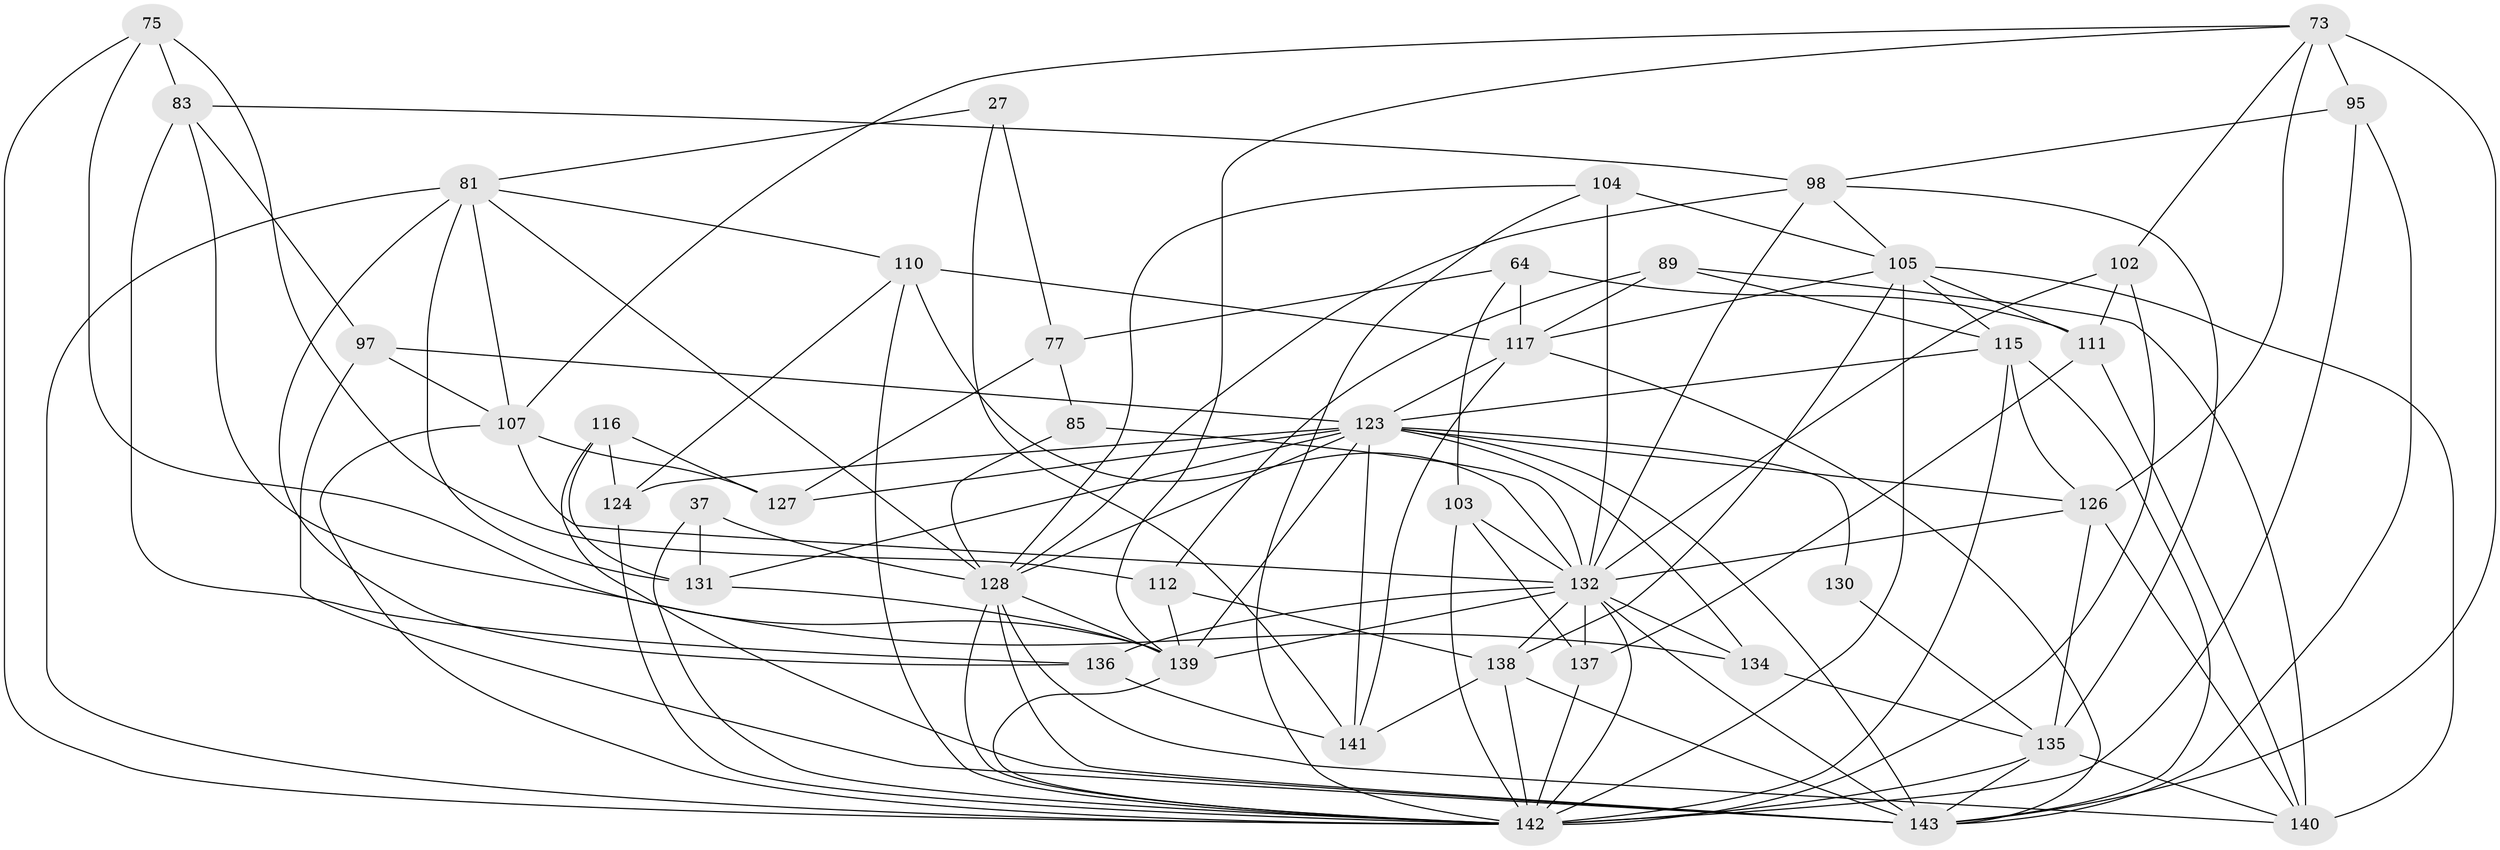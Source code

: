 // original degree distribution, {4: 1.0}
// Generated by graph-tools (version 1.1) at 2025/01/03/04/25 22:01:36]
// undirected, 42 vertices, 123 edges
graph export_dot {
graph [start="1"]
  node [color=gray90,style=filled];
  27;
  37;
  64 [super="+1"];
  73 [super="+18+20"];
  75;
  77 [super="+61"];
  81 [super="+3+6+69"];
  83 [super="+4"];
  85;
  89;
  95 [super="+44"];
  97 [super="+32"];
  98 [super="+68"];
  102;
  103 [super="+93"];
  104 [super="+74"];
  105 [super="+16+91+54"];
  107 [super="+71"];
  110 [super="+58+35"];
  111 [super="+29"];
  112;
  115 [super="+90+96"];
  116 [super="+43"];
  117 [super="+72+106+55"];
  123 [super="+121+86"];
  124 [super="+88"];
  126 [super="+82+119"];
  127;
  128 [super="+114+94+92+76"];
  130;
  131 [super="+36+47"];
  132 [super="+113+120"];
  134;
  135 [super="+133+25"];
  136 [super="+2+52"];
  137 [super="+53"];
  138 [super="+65"];
  139 [super="+129"];
  140 [super="+70"];
  141 [super="+78"];
  142 [super="+122+125"];
  143 [super="+109+101+100"];
  27 -- 77 [weight=2];
  27 -- 141;
  27 -- 81;
  37 -- 131 [weight=2];
  37 -- 128;
  37 -- 142;
  64 -- 111 [weight=2];
  64 -- 77;
  64 -- 103;
  64 -- 117 [weight=2];
  73 -- 102;
  73 -- 126;
  73 -- 95 [weight=2];
  73 -- 107;
  73 -- 139;
  73 -- 143 [weight=2];
  75 -- 112;
  75 -- 134;
  75 -- 83;
  75 -- 142;
  77 -- 127;
  77 -- 85 [weight=2];
  81 -- 136 [weight=3];
  81 -- 128 [weight=2];
  81 -- 131 [weight=2];
  81 -- 110 [weight=2];
  81 -- 107 [weight=2];
  81 -- 142 [weight=2];
  83 -- 136 [weight=2];
  83 -- 97;
  83 -- 139;
  83 -- 98;
  85 -- 128;
  85 -- 132;
  89 -- 115;
  89 -- 112;
  89 -- 140;
  89 -- 117;
  95 -- 142 [weight=2];
  95 -- 143;
  95 -- 98;
  97 -- 107 [weight=2];
  97 -- 123 [weight=4];
  97 -- 143;
  98 -- 105;
  98 -- 128;
  98 -- 135;
  98 -- 132;
  102 -- 111;
  102 -- 132;
  102 -- 142;
  103 -- 132;
  103 -- 142 [weight=2];
  103 -- 137 [weight=2];
  104 -- 142;
  104 -- 132 [weight=3];
  104 -- 105;
  104 -- 128;
  105 -- 140;
  105 -- 117 [weight=3];
  105 -- 111;
  105 -- 115 [weight=2];
  105 -- 142 [weight=4];
  105 -- 138;
  107 -- 132 [weight=3];
  107 -- 127;
  107 -- 142;
  110 -- 117 [weight=3];
  110 -- 132;
  110 -- 124;
  110 -- 142;
  111 -- 137;
  111 -- 140;
  112 -- 138;
  112 -- 139;
  115 -- 123 [weight=2];
  115 -- 126 [weight=2];
  115 -- 142;
  115 -- 143 [weight=2];
  116 -- 127;
  116 -- 131;
  116 -- 124 [weight=2];
  116 -- 143 [weight=2];
  117 -- 143;
  117 -- 123;
  117 -- 141;
  123 -- 139 [weight=2];
  123 -- 130 [weight=2];
  123 -- 134;
  123 -- 126 [weight=2];
  123 -- 127;
  123 -- 128 [weight=2];
  123 -- 131;
  123 -- 141 [weight=2];
  123 -- 124;
  123 -- 143;
  124 -- 142 [weight=2];
  126 -- 132;
  126 -- 135;
  126 -- 140;
  128 -- 139 [weight=4];
  128 -- 142 [weight=3];
  128 -- 143 [weight=2];
  128 -- 140;
  130 -- 135 [weight=2];
  131 -- 139 [weight=2];
  132 -- 134;
  132 -- 136 [weight=2];
  132 -- 137 [weight=2];
  132 -- 139 [weight=2];
  132 -- 143 [weight=2];
  132 -- 142 [weight=2];
  132 -- 138;
  134 -- 135;
  135 -- 142 [weight=3];
  135 -- 140;
  135 -- 143;
  136 -- 141;
  137 -- 142 [weight=3];
  138 -- 142;
  138 -- 143;
  138 -- 141;
  139 -- 142;
}
